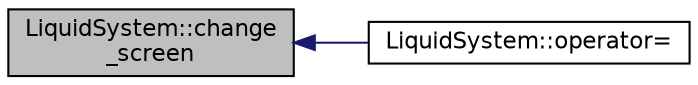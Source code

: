 digraph "LiquidSystem::change_screen"
{
  edge [fontname="Helvetica",fontsize="11",labelfontname="Helvetica",labelfontsize="11"];
  node [fontname="Helvetica",fontsize="11",shape=record];
  rankdir="LR";
  Node33 [label="LiquidSystem::change\l_screen",height=0.2,width=0.4,color="black", fillcolor="grey75", style="filled", fontcolor="black"];
  Node33 -> Node34 [dir="back",color="midnightblue",fontsize="11",style="solid",fontname="Helvetica"];
  Node34 [label="LiquidSystem::operator=",height=0.2,width=0.4,color="black", fillcolor="white", style="filled",URL="$class_liquid_system.html#a0b333fc7958e07befc5e75d4b0e9e6a5",tooltip="Switches to the specified screen. "];
}
